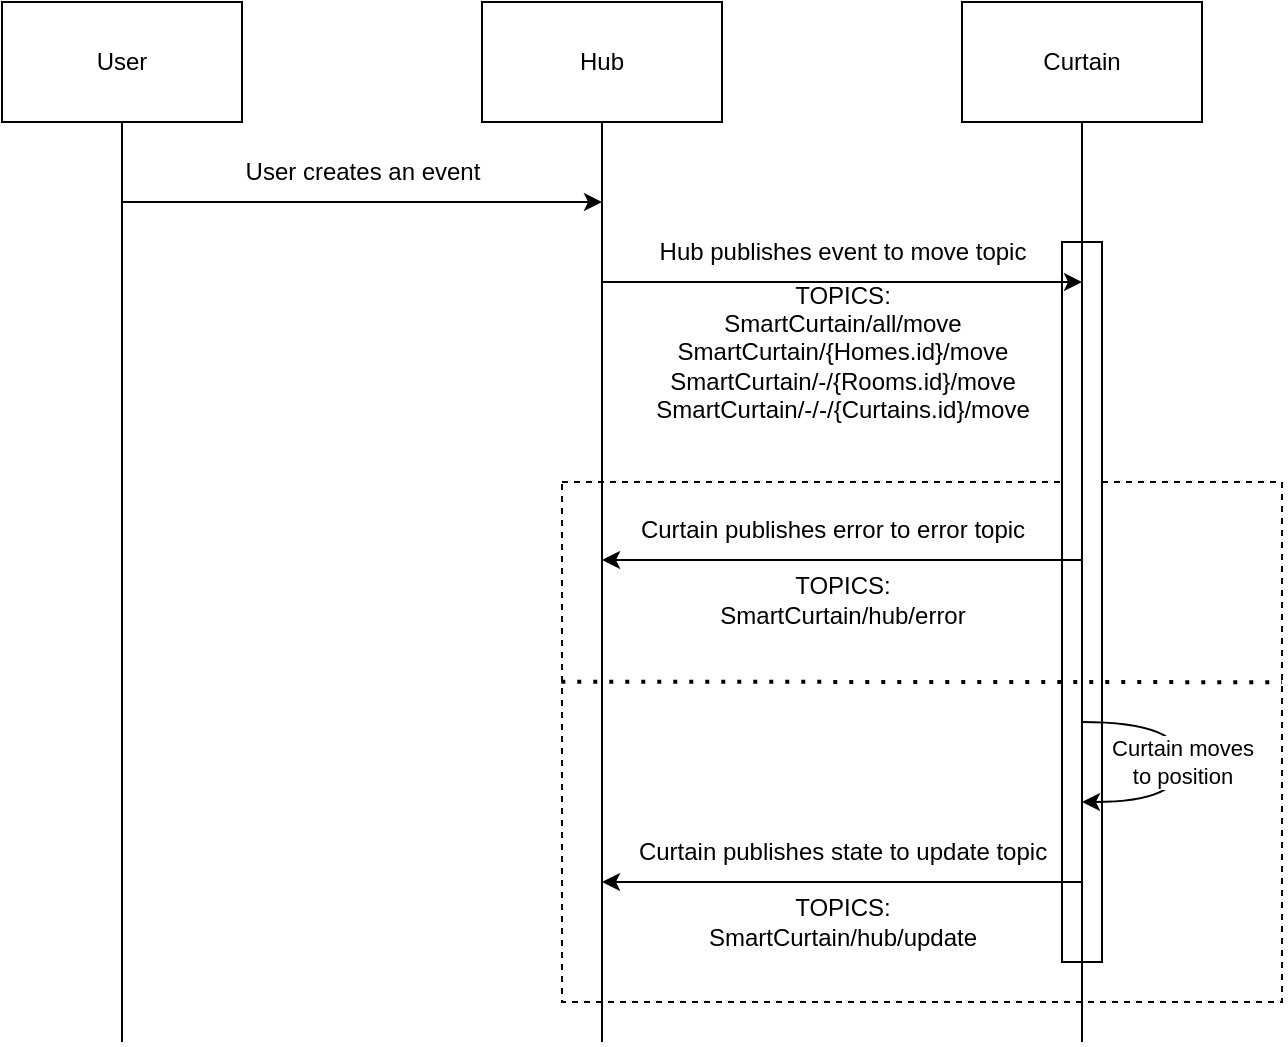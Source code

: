 <mxfile version="21.1.2" type="device">
  <diagram name="Page-1" id="HyqRfFvvH0HVffcgjbjg">
    <mxGraphModel dx="1688" dy="694" grid="1" gridSize="10" guides="1" tooltips="1" connect="1" arrows="1" fold="1" page="1" pageScale="1" pageWidth="850" pageHeight="1400" math="0" shadow="0">
      <root>
        <mxCell id="0" />
        <mxCell id="1" parent="0" />
        <mxCell id="3WIzue396VuWa2IyJ7cl-15" value="" style="rounded=0;whiteSpace=wrap;html=1;dashed=1;" vertex="1" parent="1">
          <mxGeometry x="385" y="320" width="360" height="260" as="geometry" />
        </mxCell>
        <mxCell id="3WIzue396VuWa2IyJ7cl-18" value="" style="rounded=0;whiteSpace=wrap;html=1;" vertex="1" parent="1">
          <mxGeometry x="635" y="200" width="20" height="360" as="geometry" />
        </mxCell>
        <mxCell id="3WIzue396VuWa2IyJ7cl-1" value="User" style="rounded=0;whiteSpace=wrap;html=1;" vertex="1" parent="1">
          <mxGeometry x="105" y="80" width="120" height="60" as="geometry" />
        </mxCell>
        <mxCell id="3WIzue396VuWa2IyJ7cl-2" value="Hub" style="rounded=0;whiteSpace=wrap;html=1;" vertex="1" parent="1">
          <mxGeometry x="345" y="80" width="120" height="60" as="geometry" />
        </mxCell>
        <mxCell id="3WIzue396VuWa2IyJ7cl-3" value="Curtain" style="rounded=0;whiteSpace=wrap;html=1;" vertex="1" parent="1">
          <mxGeometry x="585" y="80" width="120" height="60" as="geometry" />
        </mxCell>
        <mxCell id="3WIzue396VuWa2IyJ7cl-4" value="" style="endArrow=none;html=1;rounded=0;" edge="1" parent="1">
          <mxGeometry width="50" height="50" relative="1" as="geometry">
            <mxPoint x="165" y="600" as="sourcePoint" />
            <mxPoint x="165" y="140" as="targetPoint" />
          </mxGeometry>
        </mxCell>
        <mxCell id="3WIzue396VuWa2IyJ7cl-5" value="" style="endArrow=none;html=1;rounded=0;" edge="1" parent="1">
          <mxGeometry width="50" height="50" relative="1" as="geometry">
            <mxPoint x="405" y="600" as="sourcePoint" />
            <mxPoint x="405" y="140" as="targetPoint" />
          </mxGeometry>
        </mxCell>
        <mxCell id="3WIzue396VuWa2IyJ7cl-6" value="" style="endArrow=none;html=1;rounded=0;" edge="1" parent="1">
          <mxGeometry width="50" height="50" relative="1" as="geometry">
            <mxPoint x="645" y="600" as="sourcePoint" />
            <mxPoint x="645" y="140" as="targetPoint" />
          </mxGeometry>
        </mxCell>
        <mxCell id="3WIzue396VuWa2IyJ7cl-7" value="" style="endArrow=classic;html=1;rounded=0;" edge="1" parent="1">
          <mxGeometry width="50" height="50" relative="1" as="geometry">
            <mxPoint x="165" y="180" as="sourcePoint" />
            <mxPoint x="405" y="180" as="targetPoint" />
          </mxGeometry>
        </mxCell>
        <mxCell id="3WIzue396VuWa2IyJ7cl-8" value="User creates an event" style="text;html=1;align=center;verticalAlign=middle;resizable=0;points=[];autosize=1;strokeColor=none;fillColor=none;" vertex="1" parent="1">
          <mxGeometry x="215" y="150" width="140" height="30" as="geometry" />
        </mxCell>
        <mxCell id="3WIzue396VuWa2IyJ7cl-9" value="" style="endArrow=classic;html=1;rounded=0;" edge="1" parent="1">
          <mxGeometry width="50" height="50" relative="1" as="geometry">
            <mxPoint x="405" y="220" as="sourcePoint" />
            <mxPoint x="645" y="220" as="targetPoint" />
          </mxGeometry>
        </mxCell>
        <mxCell id="3WIzue396VuWa2IyJ7cl-10" value="Hub publishes event to move topic" style="text;html=1;align=center;verticalAlign=middle;resizable=0;points=[];autosize=1;strokeColor=none;fillColor=none;" vertex="1" parent="1">
          <mxGeometry x="420" y="190" width="210" height="30" as="geometry" />
        </mxCell>
        <mxCell id="3WIzue396VuWa2IyJ7cl-11" value="TOPICS:&lt;br&gt;SmartCurtain/all/move&lt;br&gt;SmartCurtain/{Homes.id}/move&lt;br&gt;SmartCurtain/-/{Rooms.id}/move&lt;br&gt;SmartCurtain/-/-/{Curtains.id}/move" style="text;html=1;align=center;verticalAlign=middle;resizable=0;points=[];autosize=1;strokeColor=none;fillColor=none;" vertex="1" parent="1">
          <mxGeometry x="420" y="210" width="210" height="90" as="geometry" />
        </mxCell>
        <mxCell id="3WIzue396VuWa2IyJ7cl-12" value="" style="endArrow=classic;html=1;rounded=0;" edge="1" parent="1">
          <mxGeometry width="50" height="50" relative="1" as="geometry">
            <mxPoint x="645" y="520" as="sourcePoint" />
            <mxPoint x="405" y="520" as="targetPoint" />
          </mxGeometry>
        </mxCell>
        <mxCell id="3WIzue396VuWa2IyJ7cl-13" value="Curtain publishes state to update topic" style="text;html=1;align=center;verticalAlign=middle;resizable=0;points=[];autosize=1;strokeColor=none;fillColor=none;" vertex="1" parent="1">
          <mxGeometry x="410" y="490" width="230" height="30" as="geometry" />
        </mxCell>
        <mxCell id="3WIzue396VuWa2IyJ7cl-14" value="TOPICS:&lt;br&gt;SmartCurtain/hub/update" style="text;html=1;align=center;verticalAlign=middle;resizable=0;points=[];autosize=1;strokeColor=none;fillColor=none;" vertex="1" parent="1">
          <mxGeometry x="445" y="520" width="160" height="40" as="geometry" />
        </mxCell>
        <mxCell id="3WIzue396VuWa2IyJ7cl-16" value="" style="endArrow=classic;html=1;rounded=0;" edge="1" parent="1">
          <mxGeometry width="50" height="50" relative="1" as="geometry">
            <mxPoint x="645" y="359" as="sourcePoint" />
            <mxPoint x="405" y="359" as="targetPoint" />
          </mxGeometry>
        </mxCell>
        <mxCell id="3WIzue396VuWa2IyJ7cl-17" value="TOPICS:&lt;br&gt;SmartCurtain/hub/error" style="text;html=1;align=center;verticalAlign=middle;resizable=0;points=[];autosize=1;strokeColor=none;fillColor=none;" vertex="1" parent="1">
          <mxGeometry x="450" y="359" width="150" height="40" as="geometry" />
        </mxCell>
        <mxCell id="3WIzue396VuWa2IyJ7cl-20" value="Curtain publishes error to error topic" style="text;html=1;align=center;verticalAlign=middle;resizable=0;points=[];autosize=1;strokeColor=none;fillColor=none;" vertex="1" parent="1">
          <mxGeometry x="410" y="329" width="220" height="30" as="geometry" />
        </mxCell>
        <mxCell id="3WIzue396VuWa2IyJ7cl-24" value="" style="curved=1;endArrow=classic;html=1;rounded=0;" edge="1" parent="1">
          <mxGeometry width="50" height="50" relative="1" as="geometry">
            <mxPoint x="645" y="440" as="sourcePoint" />
            <mxPoint x="645" y="480" as="targetPoint" />
            <Array as="points">
              <mxPoint x="695" y="440" />
              <mxPoint x="695" y="480" />
            </Array>
          </mxGeometry>
        </mxCell>
        <mxCell id="3WIzue396VuWa2IyJ7cl-25" value="Curtain moves&lt;br&gt;to position" style="edgeLabel;html=1;align=center;verticalAlign=middle;resizable=0;points=[];" vertex="1" connectable="0" parent="3WIzue396VuWa2IyJ7cl-24">
          <mxGeometry x="0.001" relative="1" as="geometry">
            <mxPoint as="offset" />
          </mxGeometry>
        </mxCell>
        <mxCell id="3WIzue396VuWa2IyJ7cl-26" value="" style="endArrow=none;dashed=1;html=1;dashPattern=1 3;strokeWidth=2;rounded=0;exitX=-0.001;exitY=0.384;exitDx=0;exitDy=0;exitPerimeter=0;entryX=1;entryY=0.385;entryDx=0;entryDy=0;entryPerimeter=0;" edge="1" parent="1" source="3WIzue396VuWa2IyJ7cl-15" target="3WIzue396VuWa2IyJ7cl-15">
          <mxGeometry width="50" height="50" relative="1" as="geometry">
            <mxPoint x="205" y="410" as="sourcePoint" />
            <mxPoint x="645" y="360" as="targetPoint" />
          </mxGeometry>
        </mxCell>
      </root>
    </mxGraphModel>
  </diagram>
</mxfile>

